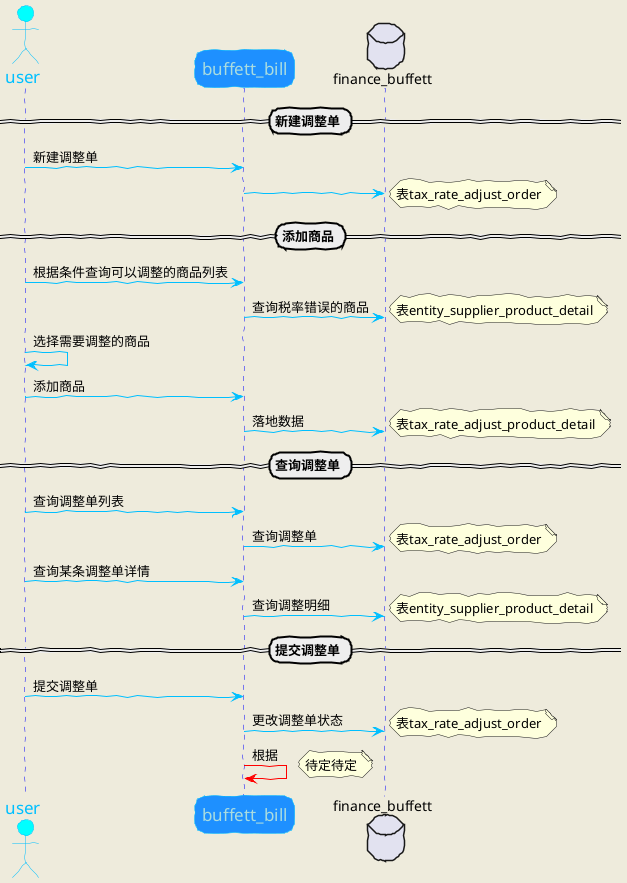 
@startuml
skinparam handwritten true
skinparam roundcorner 20
skinparam backgroundColor #EEEBDC

skinparam sequence {
ArrowColor DeepSkyBlue
ActorBorderColor DeepSkyBlue
LifeLineBorderColor blue
LifeLineBackgroundColor #A9DCDF
ParticipantBorderColor DeepSkyBlue
ParticipantBackgroundColor DodgerBlue
ParticipantFontName Impact
ParticipantFontSize 17
ParticipantFontColor #A9DCDF
ActorBackgroundColor aqua
ActorFontColor DeepSkyBlue
ActorFontSize 17
ActorFontName Aapex
}

actor user
participant buffett_bill
database finance_buffett
== 新建调整单 ==
user -> buffett_bill:新建调整单
buffett_bill -> finance_buffett:
note right: 表tax_rate_adjust_order
== 添加商品 ==
user -> buffett_bill:根据条件查询可以调整的商品列表
buffett_bill -> finance_buffett: 查询税率错误的商品
note right:表entity_supplier_product_detail
user -> user: 选择需要调整的商品
user -> buffett_bill:添加商品
buffett_bill -> finance_buffett:落地数据
note right: 表tax_rate_adjust_product_detail
== 查询调整单 ==
user -> buffett_bill:查询调整单列表
buffett_bill -> finance_buffett:查询调整单
note right: 表tax_rate_adjust_order
user -> buffett_bill:查询某条调整单详情
buffett_bill -> finance_buffett:查询调整明细
note right:表entity_supplier_product_detail
== 提交调整单 ==
user -> buffett_bill:提交调整单
buffett_bill -> finance_buffett:更改调整单状态
note right: 表tax_rate_adjust_order
buffett_bill -[#red]> buffett_bill:根据
note right: 待定待定

@enduml